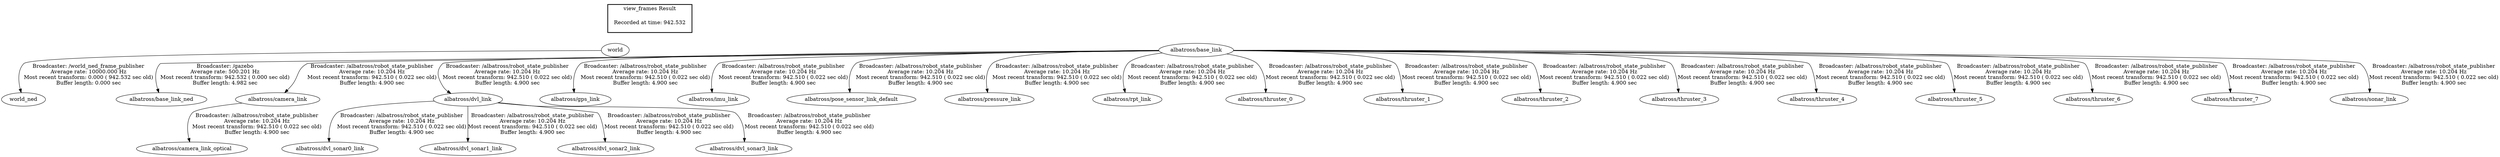 digraph G {
"world" -> "world_ned"[label="Broadcaster: /world_ned_frame_publisher\nAverage rate: 10000.000 Hz\nMost recent transform: 0.000 ( 942.532 sec old)\nBuffer length: 0.000 sec\n"];
"albatross/base_link" -> "albatross/base_link_ned"[label="Broadcaster: /gazebo\nAverage rate: 500.201 Hz\nMost recent transform: 942.532 ( 0.000 sec old)\nBuffer length: 4.982 sec\n"];
"albatross/base_link" -> "albatross/camera_link"[label="Broadcaster: /albatross/robot_state_publisher\nAverage rate: 10.204 Hz\nMost recent transform: 942.510 ( 0.022 sec old)\nBuffer length: 4.900 sec\n"];
"albatross/camera_link" -> "albatross/camera_link_optical"[label="Broadcaster: /albatross/robot_state_publisher\nAverage rate: 10.204 Hz\nMost recent transform: 942.510 ( 0.022 sec old)\nBuffer length: 4.900 sec\n"];
"albatross/base_link" -> "albatross/dvl_link"[label="Broadcaster: /albatross/robot_state_publisher\nAverage rate: 10.204 Hz\nMost recent transform: 942.510 ( 0.022 sec old)\nBuffer length: 4.900 sec\n"];
"albatross/dvl_link" -> "albatross/dvl_sonar0_link"[label="Broadcaster: /albatross/robot_state_publisher\nAverage rate: 10.204 Hz\nMost recent transform: 942.510 ( 0.022 sec old)\nBuffer length: 4.900 sec\n"];
"albatross/dvl_link" -> "albatross/dvl_sonar1_link"[label="Broadcaster: /albatross/robot_state_publisher\nAverage rate: 10.204 Hz\nMost recent transform: 942.510 ( 0.022 sec old)\nBuffer length: 4.900 sec\n"];
"albatross/dvl_link" -> "albatross/dvl_sonar2_link"[label="Broadcaster: /albatross/robot_state_publisher\nAverage rate: 10.204 Hz\nMost recent transform: 942.510 ( 0.022 sec old)\nBuffer length: 4.900 sec\n"];
"albatross/dvl_link" -> "albatross/dvl_sonar3_link"[label="Broadcaster: /albatross/robot_state_publisher\nAverage rate: 10.204 Hz\nMost recent transform: 942.510 ( 0.022 sec old)\nBuffer length: 4.900 sec\n"];
"albatross/base_link" -> "albatross/gps_link"[label="Broadcaster: /albatross/robot_state_publisher\nAverage rate: 10.204 Hz\nMost recent transform: 942.510 ( 0.022 sec old)\nBuffer length: 4.900 sec\n"];
"albatross/base_link" -> "albatross/imu_link"[label="Broadcaster: /albatross/robot_state_publisher\nAverage rate: 10.204 Hz\nMost recent transform: 942.510 ( 0.022 sec old)\nBuffer length: 4.900 sec\n"];
"albatross/base_link" -> "albatross/pose_sensor_link_default"[label="Broadcaster: /albatross/robot_state_publisher\nAverage rate: 10.204 Hz\nMost recent transform: 942.510 ( 0.022 sec old)\nBuffer length: 4.900 sec\n"];
"albatross/base_link" -> "albatross/pressure_link"[label="Broadcaster: /albatross/robot_state_publisher\nAverage rate: 10.204 Hz\nMost recent transform: 942.510 ( 0.022 sec old)\nBuffer length: 4.900 sec\n"];
"albatross/base_link" -> "albatross/rpt_link"[label="Broadcaster: /albatross/robot_state_publisher\nAverage rate: 10.204 Hz\nMost recent transform: 942.510 ( 0.022 sec old)\nBuffer length: 4.900 sec\n"];
"albatross/base_link" -> "albatross/thruster_0"[label="Broadcaster: /albatross/robot_state_publisher\nAverage rate: 10.204 Hz\nMost recent transform: 942.510 ( 0.022 sec old)\nBuffer length: 4.900 sec\n"];
"albatross/base_link" -> "albatross/thruster_1"[label="Broadcaster: /albatross/robot_state_publisher\nAverage rate: 10.204 Hz\nMost recent transform: 942.510 ( 0.022 sec old)\nBuffer length: 4.900 sec\n"];
"albatross/base_link" -> "albatross/thruster_2"[label="Broadcaster: /albatross/robot_state_publisher\nAverage rate: 10.204 Hz\nMost recent transform: 942.510 ( 0.022 sec old)\nBuffer length: 4.900 sec\n"];
"albatross/base_link" -> "albatross/thruster_3"[label="Broadcaster: /albatross/robot_state_publisher\nAverage rate: 10.204 Hz\nMost recent transform: 942.510 ( 0.022 sec old)\nBuffer length: 4.900 sec\n"];
"albatross/base_link" -> "albatross/thruster_4"[label="Broadcaster: /albatross/robot_state_publisher\nAverage rate: 10.204 Hz\nMost recent transform: 942.510 ( 0.022 sec old)\nBuffer length: 4.900 sec\n"];
"albatross/base_link" -> "albatross/thruster_5"[label="Broadcaster: /albatross/robot_state_publisher\nAverage rate: 10.204 Hz\nMost recent transform: 942.510 ( 0.022 sec old)\nBuffer length: 4.900 sec\n"];
"albatross/base_link" -> "albatross/thruster_6"[label="Broadcaster: /albatross/robot_state_publisher\nAverage rate: 10.204 Hz\nMost recent transform: 942.510 ( 0.022 sec old)\nBuffer length: 4.900 sec\n"];
"albatross/base_link" -> "albatross/thruster_7"[label="Broadcaster: /albatross/robot_state_publisher\nAverage rate: 10.204 Hz\nMost recent transform: 942.510 ( 0.022 sec old)\nBuffer length: 4.900 sec\n"];
"albatross/base_link" -> "albatross/sonar_link"[label="Broadcaster: /albatross/robot_state_publisher\nAverage rate: 10.204 Hz\nMost recent transform: 942.510 ( 0.022 sec old)\nBuffer length: 4.900 sec\n"];
edge [style=invis];
 subgraph cluster_legend { style=bold; color=black; label ="view_frames Result";
"Recorded at time: 942.532"[ shape=plaintext ] ;
 }->"world";
edge [style=invis];
 subgraph cluster_legend { style=bold; color=black; label ="view_frames Result";
"Recorded at time: 942.532"[ shape=plaintext ] ;
 }->"albatross/base_link";
}